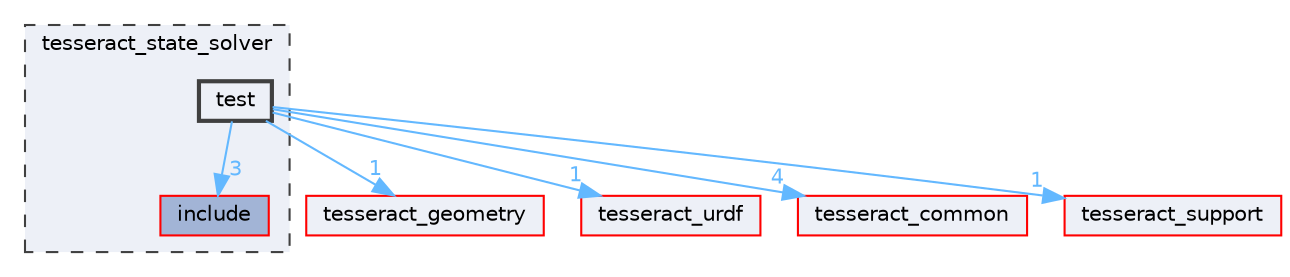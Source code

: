 digraph "tesseract_state_solver/test"
{
 // LATEX_PDF_SIZE
  bgcolor="transparent";
  edge [fontname=Helvetica,fontsize=10,labelfontname=Helvetica,labelfontsize=10];
  node [fontname=Helvetica,fontsize=10,shape=box,height=0.2,width=0.4];
  compound=true
  subgraph clusterdir_f9fd38abb6852090848a9f28804f693c {
    graph [ bgcolor="#edf0f7", pencolor="grey25", label="tesseract_state_solver", fontname=Helvetica,fontsize=10 style="filled,dashed", URL="dir_f9fd38abb6852090848a9f28804f693c.html",tooltip=""]
  dir_3f721f05b835b2e0e1382f5bfc7aa7a8 [label="include", fillcolor="#a2b4d6", color="red", style="filled", URL="dir_3f721f05b835b2e0e1382f5bfc7aa7a8.html",tooltip=""];
  dir_5950a05663c11841a8c807cc2e28fa49 [label="test", fillcolor="#edf0f7", color="grey25", style="filled,bold", URL="dir_5950a05663c11841a8c807cc2e28fa49.html",tooltip=""];
  }
  dir_48d618810f42ebb74ce6e28217206bba [label="tesseract_geometry", fillcolor="#edf0f7", color="red", style="filled", URL="dir_48d618810f42ebb74ce6e28217206bba.html",tooltip=""];
  dir_73dd8f3c3376cfb32596795362fe062b [label="tesseract_urdf", fillcolor="#edf0f7", color="red", style="filled", URL="dir_73dd8f3c3376cfb32596795362fe062b.html",tooltip=""];
  dir_8430b83f3af685b4c96d298a32e9aa37 [label="tesseract_common", fillcolor="#edf0f7", color="red", style="filled", URL="dir_8430b83f3af685b4c96d298a32e9aa37.html",tooltip=""];
  dir_da909b66eb41dea5cfc6351b8c562363 [label="tesseract_support", fillcolor="#edf0f7", color="red", style="filled", URL="dir_da909b66eb41dea5cfc6351b8c562363.html",tooltip=""];
  dir_5950a05663c11841a8c807cc2e28fa49->dir_3f721f05b835b2e0e1382f5bfc7aa7a8 [headlabel="3", labeldistance=1.5 headhref="dir_000106_000041.html" color="steelblue1" fontcolor="steelblue1"];
  dir_5950a05663c11841a8c807cc2e28fa49->dir_48d618810f42ebb74ce6e28217206bba [headlabel="1", labeldistance=1.5 headhref="dir_000106_000079.html" color="steelblue1" fontcolor="steelblue1"];
  dir_5950a05663c11841a8c807cc2e28fa49->dir_73dd8f3c3376cfb32596795362fe062b [headlabel="1", labeldistance=1.5 headhref="dir_000106_000095.html" color="steelblue1" fontcolor="steelblue1"];
  dir_5950a05663c11841a8c807cc2e28fa49->dir_8430b83f3af685b4c96d298a32e9aa37 [headlabel="4", labeldistance=1.5 headhref="dir_000106_000075.html" color="steelblue1" fontcolor="steelblue1"];
  dir_5950a05663c11841a8c807cc2e28fa49->dir_da909b66eb41dea5cfc6351b8c562363 [headlabel="1", labeldistance=1.5 headhref="dir_000106_000093.html" color="steelblue1" fontcolor="steelblue1"];
}
